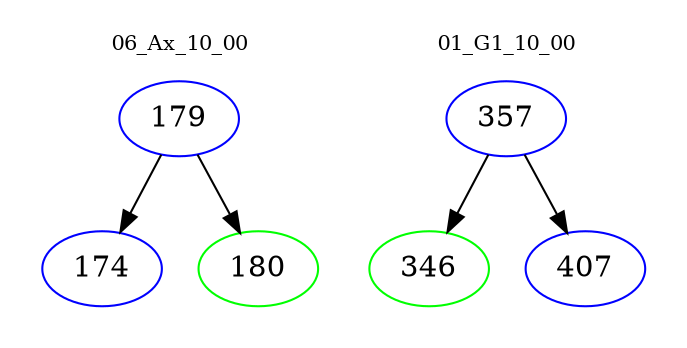 digraph{
subgraph cluster_0 {
color = white
label = "06_Ax_10_00";
fontsize=10;
T0_179 [label="179", color="blue"]
T0_179 -> T0_174 [color="black"]
T0_174 [label="174", color="blue"]
T0_179 -> T0_180 [color="black"]
T0_180 [label="180", color="green"]
}
subgraph cluster_1 {
color = white
label = "01_G1_10_00";
fontsize=10;
T1_357 [label="357", color="blue"]
T1_357 -> T1_346 [color="black"]
T1_346 [label="346", color="green"]
T1_357 -> T1_407 [color="black"]
T1_407 [label="407", color="blue"]
}
}
